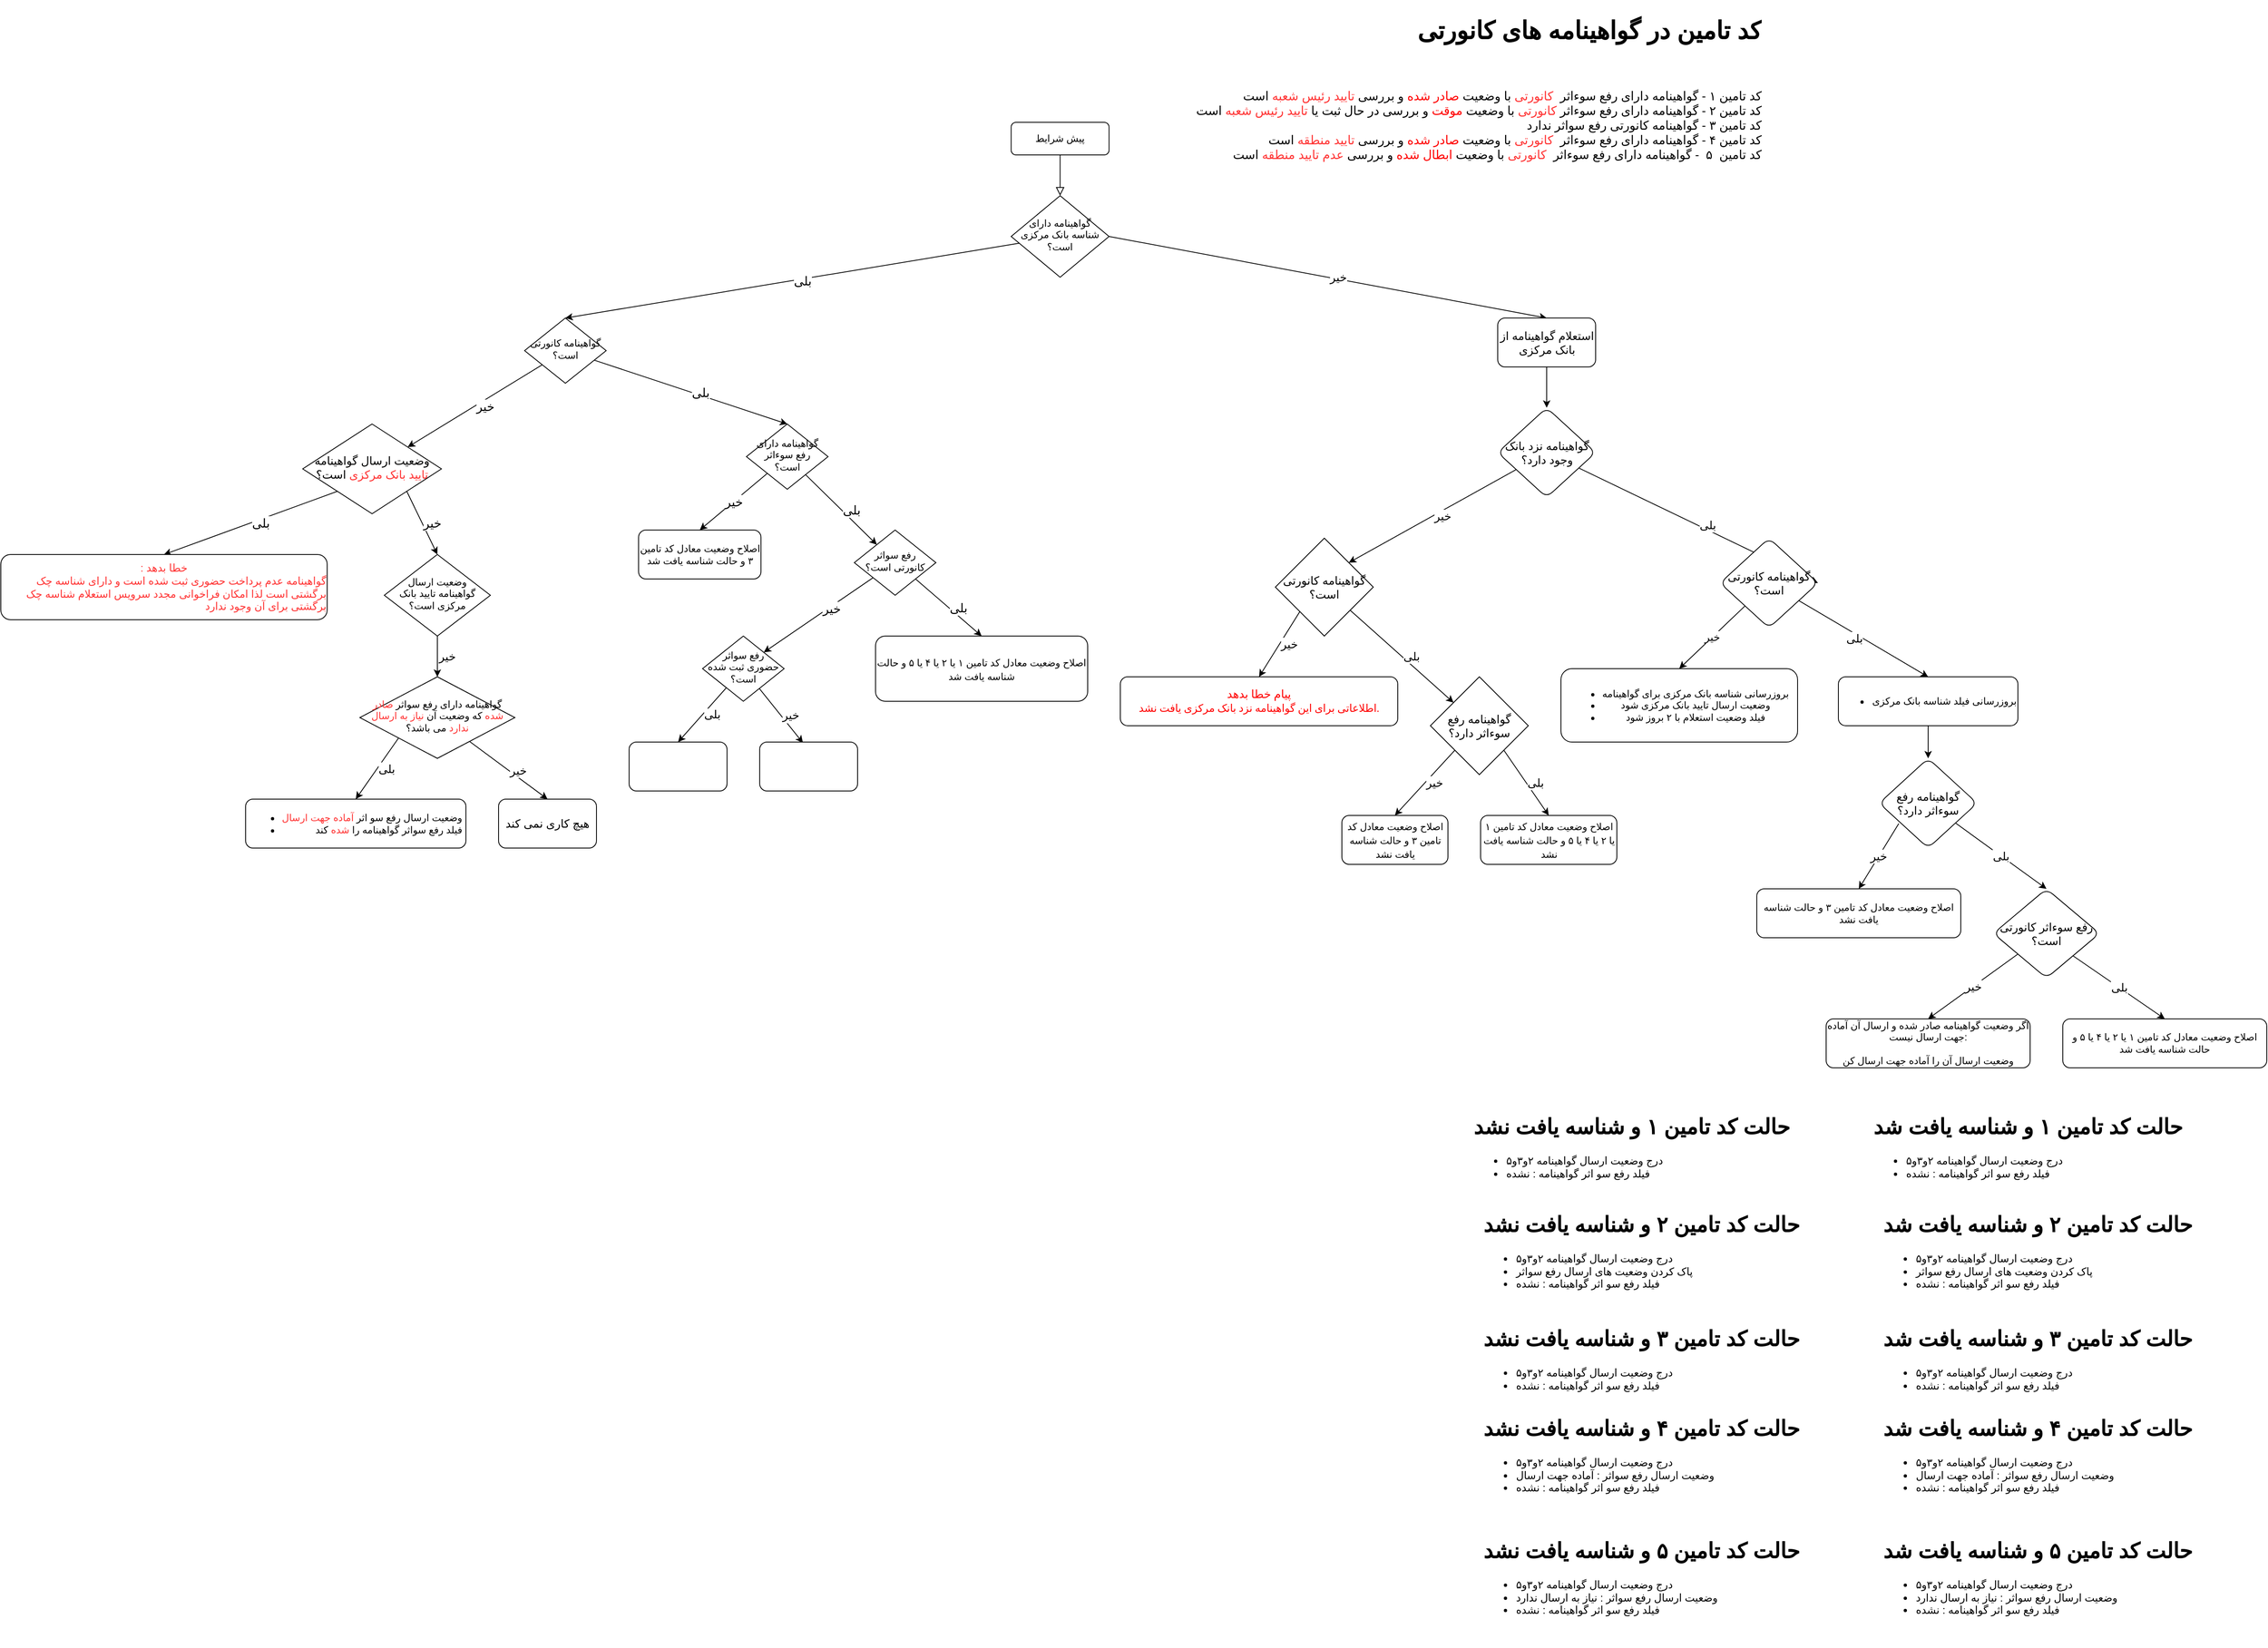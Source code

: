 <mxfile version="14.5.3" type="github">
  <diagram id="C5RBs43oDa-KdzZeNtuy" name="Page-1">
    <mxGraphModel dx="1873" dy="1763" grid="1" gridSize="10" guides="1" tooltips="1" connect="1" arrows="1" fold="1" page="1" pageScale="1" pageWidth="827" pageHeight="1169" math="0" shadow="0">
      <root>
        <mxCell id="WIyWlLk6GJQsqaUBKTNV-0" />
        <mxCell id="WIyWlLk6GJQsqaUBKTNV-1" parent="WIyWlLk6GJQsqaUBKTNV-0" />
        <mxCell id="8_k_hxX0hsHRm7YYxcYZ-0" value="" style="rounded=0;html=1;jettySize=auto;orthogonalLoop=1;fontSize=11;endArrow=block;endFill=0;endSize=8;strokeWidth=1;shadow=0;labelBackgroundColor=none;edgeStyle=orthogonalEdgeStyle;noEdgeStyle=1;orthogonal=1;" parent="WIyWlLk6GJQsqaUBKTNV-1" source="8_k_hxX0hsHRm7YYxcYZ-1" target="8_k_hxX0hsHRm7YYxcYZ-4" edge="1">
          <mxGeometry relative="1" as="geometry" />
        </mxCell>
        <mxCell id="8_k_hxX0hsHRm7YYxcYZ-1" value="پیش شرایط" style="rounded=1;whiteSpace=wrap;html=1;fontSize=12;glass=0;strokeWidth=1;shadow=0;" parent="WIyWlLk6GJQsqaUBKTNV-1" vertex="1">
          <mxGeometry x="918.2" y="49.998" width="120" height="40" as="geometry" />
        </mxCell>
        <mxCell id="8_k_hxX0hsHRm7YYxcYZ-2" value="بلی" style="edgeStyle=orthogonalEdgeStyle;rounded=0;sketch=0;orthogonalLoop=1;jettySize=auto;html=1;entryX=0.5;entryY=0;entryDx=0;entryDy=0;shadow=0;fontSize=15;align=left;noEdgeStyle=1;orthogonal=1;" parent="WIyWlLk6GJQsqaUBKTNV-1" source="8_k_hxX0hsHRm7YYxcYZ-4" target="8_k_hxX0hsHRm7YYxcYZ-7" edge="1">
          <mxGeometry relative="1" as="geometry" />
        </mxCell>
        <mxCell id="8_k_hxX0hsHRm7YYxcYZ-3" value="خیر" style="edgeStyle=orthogonalEdgeStyle;rounded=0;sketch=0;orthogonalLoop=1;jettySize=auto;html=1;entryX=0.5;entryY=0;entryDx=0;entryDy=0;shadow=0;fontSize=14;align=left;noEdgeStyle=1;orthogonal=1;exitX=1;exitY=0.5;exitDx=0;exitDy=0;" parent="WIyWlLk6GJQsqaUBKTNV-1" source="8_k_hxX0hsHRm7YYxcYZ-4" target="8_k_hxX0hsHRm7YYxcYZ-30" edge="1">
          <mxGeometry relative="1" as="geometry" />
        </mxCell>
        <mxCell id="8_k_hxX0hsHRm7YYxcYZ-4" value="گواهینامه دارای شناسه بانک مرکزی است؟" style="rhombus;whiteSpace=wrap;html=1;shadow=0;fontFamily=Helvetica;fontSize=12;align=center;strokeWidth=1;spacing=6;spacingTop=-4;" parent="WIyWlLk6GJQsqaUBKTNV-1" vertex="1">
          <mxGeometry x="918.2" y="139.998" width="120" height="100" as="geometry" />
        </mxCell>
        <mxCell id="8_k_hxX0hsHRm7YYxcYZ-5" value="خیر" style="edgeStyle=orthogonalEdgeStyle;rounded=0;sketch=0;orthogonalLoop=1;jettySize=auto;html=1;shadow=0;fontSize=15;align=left;noEdgeStyle=1;orthogonal=1;" parent="WIyWlLk6GJQsqaUBKTNV-1" source="8_k_hxX0hsHRm7YYxcYZ-7" target="8_k_hxX0hsHRm7YYxcYZ-14" edge="1">
          <mxGeometry relative="1" as="geometry" />
        </mxCell>
        <mxCell id="8_k_hxX0hsHRm7YYxcYZ-6" value="بلی" style="edgeStyle=orthogonalEdgeStyle;rounded=0;sketch=0;orthogonalLoop=1;jettySize=auto;html=1;entryX=0.5;entryY=0;entryDx=0;entryDy=0;shadow=0;fontSize=15;align=left;noEdgeStyle=1;orthogonal=1;" parent="WIyWlLk6GJQsqaUBKTNV-1" source="8_k_hxX0hsHRm7YYxcYZ-7" target="8_k_hxX0hsHRm7YYxcYZ-10" edge="1">
          <mxGeometry relative="1" as="geometry" />
        </mxCell>
        <mxCell id="8_k_hxX0hsHRm7YYxcYZ-7" value="گواهینامه کانورتی است؟" style="rhombus;whiteSpace=wrap;html=1;shadow=0;fontFamily=Helvetica;fontSize=12;align=center;strokeWidth=1;spacing=6;spacingTop=-4;" parent="WIyWlLk6GJQsqaUBKTNV-1" vertex="1">
          <mxGeometry x="321.9" y="289.998" width="100" height="80" as="geometry" />
        </mxCell>
        <mxCell id="8_k_hxX0hsHRm7YYxcYZ-8" value="خیر" style="edgeStyle=orthogonalEdgeStyle;rounded=0;sketch=0;orthogonalLoop=1;jettySize=auto;html=1;shadow=0;fontSize=15;align=center;entryX=0.5;entryY=0;entryDx=0;entryDy=0;noEdgeStyle=1;orthogonal=1;" parent="WIyWlLk6GJQsqaUBKTNV-1" source="8_k_hxX0hsHRm7YYxcYZ-10" target="8_k_hxX0hsHRm7YYxcYZ-11" edge="1">
          <mxGeometry relative="1" as="geometry">
            <mxPoint x="90" y="-251.78" as="targetPoint" />
          </mxGeometry>
        </mxCell>
        <mxCell id="8_k_hxX0hsHRm7YYxcYZ-9" value="بلی" style="edgeStyle=orthogonalEdgeStyle;rounded=0;sketch=0;orthogonalLoop=1;jettySize=auto;html=1;shadow=0;fontSize=15;align=left;noEdgeStyle=1;orthogonal=1;" parent="WIyWlLk6GJQsqaUBKTNV-1" source="8_k_hxX0hsHRm7YYxcYZ-10" target="8_k_hxX0hsHRm7YYxcYZ-18" edge="1">
          <mxGeometry relative="1" as="geometry" />
        </mxCell>
        <mxCell id="8_k_hxX0hsHRm7YYxcYZ-10" value="گواهینامه دارای رفع سوءاثر است؟" style="rhombus;whiteSpace=wrap;html=1;shadow=0;fontFamily=Helvetica;fontSize=12;align=center;strokeWidth=1;spacing=6;spacingTop=-4;" parent="WIyWlLk6GJQsqaUBKTNV-1" vertex="1">
          <mxGeometry x="593.8" y="419.998" width="100" height="80" as="geometry" />
        </mxCell>
        <mxCell id="8_k_hxX0hsHRm7YYxcYZ-11" value="اصلاح وضعیت معادل کد تامین ۳ و حالت شناسه یافت شد" style="rounded=1;whiteSpace=wrap;html=1;fontSize=12;glass=0;strokeWidth=1;shadow=0;" parent="WIyWlLk6GJQsqaUBKTNV-1" vertex="1">
          <mxGeometry x="461.6" y="549.998" width="150" height="60" as="geometry" />
        </mxCell>
        <mxCell id="8_k_hxX0hsHRm7YYxcYZ-12" value="بلی" style="edgeStyle=orthogonalEdgeStyle;rounded=0;sketch=0;orthogonalLoop=1;jettySize=auto;html=1;entryX=0.5;entryY=0;entryDx=0;entryDy=0;shadow=0;fontSize=15;align=left;noEdgeStyle=1;orthogonal=1;exitX=0;exitY=1;exitDx=0;exitDy=0;" parent="WIyWlLk6GJQsqaUBKTNV-1" source="8_k_hxX0hsHRm7YYxcYZ-14" target="8_k_hxX0hsHRm7YYxcYZ-21" edge="1">
          <mxGeometry relative="1" as="geometry" />
        </mxCell>
        <mxCell id="8_k_hxX0hsHRm7YYxcYZ-13" value="خیر" style="edgeStyle=orthogonalEdgeStyle;rounded=0;sketch=0;orthogonalLoop=1;jettySize=auto;html=1;shadow=0;fontSize=15;align=left;noEdgeStyle=1;orthogonal=1;exitX=1;exitY=1;exitDx=0;exitDy=0;entryX=0.5;entryY=0;entryDx=0;entryDy=0;" parent="WIyWlLk6GJQsqaUBKTNV-1" source="8_k_hxX0hsHRm7YYxcYZ-14" target="8_k_hxX0hsHRm7YYxcYZ-23" edge="1">
          <mxGeometry relative="1" as="geometry" />
        </mxCell>
        <mxCell id="8_k_hxX0hsHRm7YYxcYZ-14" value="وضعیت ارسال گواهینامه &lt;font color=&quot;#ff3333&quot; style=&quot;font-size: 14px;&quot;&gt;تایید بانک مرکزی&lt;/font&gt; است؟" style="rhombus;whiteSpace=wrap;html=1;shadow=0;fontFamily=Helvetica;fontSize=14;align=center;strokeWidth=1;spacing=6;spacingTop=-4;" parent="WIyWlLk6GJQsqaUBKTNV-1" vertex="1">
          <mxGeometry x="50" y="419.998" width="170" height="110" as="geometry" />
        </mxCell>
        <mxCell id="8_k_hxX0hsHRm7YYxcYZ-15" style="edgeStyle=orthogonalEdgeStyle;rounded=0;sketch=0;orthogonalLoop=1;jettySize=auto;html=1;entryX=1;entryY=0;entryDx=0;entryDy=0;shadow=0;fontSize=15;align=left;noEdgeStyle=1;orthogonal=1;" parent="WIyWlLk6GJQsqaUBKTNV-1" source="8_k_hxX0hsHRm7YYxcYZ-18" target="8_k_hxX0hsHRm7YYxcYZ-44" edge="1">
          <mxGeometry relative="1" as="geometry">
            <mxPoint x="50" y="-91.78" as="targetPoint" />
          </mxGeometry>
        </mxCell>
        <mxCell id="8_k_hxX0hsHRm7YYxcYZ-16" value="خیر" style="edgeLabel;html=1;align=center;verticalAlign=middle;resizable=0;points=[];fontSize=15;" parent="8_k_hxX0hsHRm7YYxcYZ-15" vertex="1" connectable="0">
          <mxGeometry x="-0.217" y="2" relative="1" as="geometry">
            <mxPoint as="offset" />
          </mxGeometry>
        </mxCell>
        <mxCell id="8_k_hxX0hsHRm7YYxcYZ-17" value="بلی" style="edgeStyle=orthogonalEdgeStyle;rounded=0;sketch=0;orthogonalLoop=1;jettySize=auto;html=1;shadow=0;fontSize=15;align=left;noEdgeStyle=1;orthogonal=1;exitX=1;exitY=1;exitDx=0;exitDy=0;entryX=0.5;entryY=0;entryDx=0;entryDy=0;" parent="WIyWlLk6GJQsqaUBKTNV-1" source="8_k_hxX0hsHRm7YYxcYZ-18" target="8_k_hxX0hsHRm7YYxcYZ-20" edge="1">
          <mxGeometry relative="1" as="geometry" />
        </mxCell>
        <mxCell id="8_k_hxX0hsHRm7YYxcYZ-18" value="رفع سواثر کانورتی است؟" style="rhombus;whiteSpace=wrap;html=1;shadow=0;fontFamily=Helvetica;fontSize=12;align=center;strokeWidth=1;spacing=6;spacingTop=-4;" parent="WIyWlLk6GJQsqaUBKTNV-1" vertex="1">
          <mxGeometry x="726" y="549.998" width="100" height="80" as="geometry" />
        </mxCell>
        <mxCell id="8_k_hxX0hsHRm7YYxcYZ-19" value="&lt;h1 style=&quot;text-align: right&quot;&gt;کد تامین در گواهینامه های کانورتی&lt;/h1&gt;&lt;div style=&quot;text-align: right&quot;&gt;&lt;br&gt;&lt;/div&gt;&lt;p&gt;&lt;/p&gt;&lt;div style=&quot;text-align: right&quot;&gt;کد تامین ۱ - گواهینامه دارای رفع سوءاثر&amp;nbsp; &lt;font color=&quot;#ff3333&quot;&gt;کانورتی&lt;/font&gt; با وضعیت &lt;font color=&quot;#ff0000&quot;&gt;صادر شده&lt;/font&gt; و بررسی &lt;font color=&quot;#ff3333&quot;&gt;تایید رئیس شعبه&lt;/font&gt; است&lt;br&gt;کد تامین ۲ - گواهینامه دارای رفع سوءاثر&amp;nbsp;&lt;font color=&quot;#ff3333&quot;&gt;کانورتی&lt;/font&gt;&amp;nbsp;با وضعیت&amp;nbsp;&lt;font color=&quot;#ff0000&quot;&gt;موقت&lt;/font&gt;&amp;nbsp;و بررسی در حال ثبت یا&amp;nbsp;&lt;font color=&quot;#ff3333&quot;&gt;تایید رئیس شعبه&lt;/font&gt;&amp;nbsp;است&lt;br&gt;کد تامین ۳ - گواهینامه کانورتی رفع سواثر ندارد&lt;br&gt;کد تامین ۴ - گواهینامه دارای رفع سوءاثر&amp;nbsp;&amp;nbsp;&lt;font color=&quot;#ff3333&quot;&gt;کانورتی&lt;/font&gt;&amp;nbsp;با وضعیت&amp;nbsp;&lt;font color=&quot;#ff0000&quot;&gt;صادر شده&lt;/font&gt;&amp;nbsp;و بررسی&amp;nbsp;&lt;font color=&quot;#ff3333&quot;&gt;تایید منطقه&lt;/font&gt;&amp;nbsp;است&lt;br&gt;کد تامین&amp;nbsp; ۵&amp;nbsp; -&amp;nbsp;گواهینامه دارای رفع سوءاثر&amp;nbsp;&amp;nbsp;&lt;font color=&quot;#ff3333&quot;&gt;کانورتی&lt;/font&gt;&amp;nbsp;با وضعیت&amp;nbsp;&lt;font color=&quot;#ff0000&quot;&gt;ابطال شده&lt;/font&gt;&amp;nbsp;و بررسی &lt;font color=&quot;#ff3333&quot;&gt;عدم&amp;nbsp;&lt;/font&gt;&lt;font color=&quot;#ff3333&quot;&gt;تایید منطقه&lt;/font&gt;&amp;nbsp;است&lt;/div&gt;&lt;p&gt;&lt;/p&gt;" style="text;html=1;strokeColor=none;fillColor=none;spacing=5;spacingTop=-20;whiteSpace=wrap;overflow=hidden;rounded=0;fontSize=15;" parent="WIyWlLk6GJQsqaUBKTNV-1" vertex="1">
          <mxGeometry x="1140" y="-90" width="720" height="230" as="geometry" />
        </mxCell>
        <mxCell id="8_k_hxX0hsHRm7YYxcYZ-20" value="&lt;span style=&quot;font-size: 12px&quot;&gt;اصلاح وضعیت معادل کد تامین ۱ یا ۲ یا ۴ یا ۵ و حالت شناسه یافت شد&lt;/span&gt;" style="rounded=1;whiteSpace=wrap;html=1;fontSize=14;glass=0;strokeWidth=1;shadow=0;" parent="WIyWlLk6GJQsqaUBKTNV-1" vertex="1">
          <mxGeometry x="752" y="679.998" width="260" height="80" as="geometry" />
        </mxCell>
        <mxCell id="8_k_hxX0hsHRm7YYxcYZ-21" value=":&amp;nbsp;خطا بدهد&lt;br style=&quot;font-size: 13px;&quot;&gt;&lt;div style=&quot;text-align: right; font-size: 13px;&quot;&gt;&lt;span style=&quot;font-size: 13px;&quot;&gt;گواهینامه عدم پرداخت حضوری ثبت شده است و دارای شناسه چک برگشتی است لذا امکان فراخوانی مجدد سرویس استعلام شناسه چک برگشتی برای آن وجود ندارد&lt;/span&gt;&lt;/div&gt;" style="rounded=1;whiteSpace=wrap;html=1;fontSize=13;align=center;fontColor=#FF3333;" parent="WIyWlLk6GJQsqaUBKTNV-1" vertex="1">
          <mxGeometry x="-320" y="580" width="400" height="80" as="geometry" />
        </mxCell>
        <mxCell id="8_k_hxX0hsHRm7YYxcYZ-22" value="خیر" style="edgeStyle=orthogonalEdgeStyle;rounded=0;sketch=0;orthogonalLoop=1;jettySize=auto;html=1;shadow=0;fontSize=14;align=left;noEdgeStyle=1;orthogonal=1;" parent="WIyWlLk6GJQsqaUBKTNV-1" source="8_k_hxX0hsHRm7YYxcYZ-23" target="8_k_hxX0hsHRm7YYxcYZ-26" edge="1">
          <mxGeometry relative="1" as="geometry" />
        </mxCell>
        <mxCell id="8_k_hxX0hsHRm7YYxcYZ-23" value="وضعیت ارسال گواهینامه تایید بانک مرکزی است؟" style="rhombus;whiteSpace=wrap;html=1;shadow=0;fontFamily=Helvetica;fontSize=12;align=center;strokeWidth=1;spacing=6;spacingTop=-4;" parent="WIyWlLk6GJQsqaUBKTNV-1" vertex="1">
          <mxGeometry x="150" y="579.998" width="130" height="100" as="geometry" />
        </mxCell>
        <mxCell id="8_k_hxX0hsHRm7YYxcYZ-24" value="بلی" style="edgeStyle=orthogonalEdgeStyle;rounded=0;sketch=0;orthogonalLoop=1;jettySize=auto;html=1;shadow=0;fontSize=14;align=left;noEdgeStyle=1;orthogonal=1;entryX=0.5;entryY=0;entryDx=0;entryDy=0;exitX=0;exitY=1;exitDx=0;exitDy=0;" parent="WIyWlLk6GJQsqaUBKTNV-1" source="8_k_hxX0hsHRm7YYxcYZ-26" target="8_k_hxX0hsHRm7YYxcYZ-27" edge="1">
          <mxGeometry relative="1" as="geometry" />
        </mxCell>
        <mxCell id="8_k_hxX0hsHRm7YYxcYZ-25" value="خیر" style="edgeStyle=orthogonalEdgeStyle;rounded=0;sketch=0;orthogonalLoop=1;jettySize=auto;html=1;shadow=0;fontSize=14;align=left;entryX=0.5;entryY=0;entryDx=0;entryDy=0;noEdgeStyle=1;orthogonal=1;" parent="WIyWlLk6GJQsqaUBKTNV-1" source="8_k_hxX0hsHRm7YYxcYZ-26" target="8_k_hxX0hsHRm7YYxcYZ-28" edge="1">
          <mxGeometry relative="1" as="geometry">
            <mxPoint x="-405" y="-281.78" as="targetPoint" />
          </mxGeometry>
        </mxCell>
        <mxCell id="8_k_hxX0hsHRm7YYxcYZ-26" value="گواهینامه دارای رفع سواثر &lt;font color=&quot;#ff3333&quot;&gt;صادر شده&lt;/font&gt; که وضعیت آن &lt;font color=&quot;#ff3333&quot;&gt;نیاز به ارسال ندارد&lt;/font&gt; می باشد؟" style="rhombus;whiteSpace=wrap;html=1;shadow=0;fontFamily=Helvetica;fontSize=12;align=center;strokeWidth=1;spacing=6;spacingTop=-4;" parent="WIyWlLk6GJQsqaUBKTNV-1" vertex="1">
          <mxGeometry x="120" y="729.998" width="190" height="100" as="geometry" />
        </mxCell>
        <mxCell id="8_k_hxX0hsHRm7YYxcYZ-27" value="&lt;ul&gt;&lt;li style=&quot;text-align: right ; font-size: 12px&quot;&gt;وضعیت ارسال رفع سو اثر &lt;font color=&quot;#ff3333&quot;&gt;آماده جهت ارسال&lt;/font&gt;&lt;/li&gt;&lt;li style=&quot;text-align: right ; font-size: 12px&quot;&gt;فیلد رفع سواثر گواهینامه را &lt;font color=&quot;#ff3333&quot;&gt;شده&lt;/font&gt; کند&lt;/li&gt;&lt;/ul&gt;" style="rounded=1;whiteSpace=wrap;html=1;fontSize=14;" parent="WIyWlLk6GJQsqaUBKTNV-1" vertex="1">
          <mxGeometry x="-20" y="880" width="270" height="60" as="geometry" />
        </mxCell>
        <mxCell id="8_k_hxX0hsHRm7YYxcYZ-28" value="هیچ کاری نمی کند" style="rounded=1;whiteSpace=wrap;html=1;fontSize=14;" parent="WIyWlLk6GJQsqaUBKTNV-1" vertex="1">
          <mxGeometry x="290" y="879.998" width="120" height="60" as="geometry" />
        </mxCell>
        <mxCell id="8_k_hxX0hsHRm7YYxcYZ-29" value="" style="edgeStyle=orthogonalEdgeStyle;rounded=0;sketch=0;orthogonalLoop=1;jettySize=auto;html=1;shadow=0;fontSize=14;align=left;entryX=0.5;entryY=0;entryDx=0;entryDy=0;noEdgeStyle=1;orthogonal=1;" parent="WIyWlLk6GJQsqaUBKTNV-1" source="8_k_hxX0hsHRm7YYxcYZ-30" target="8_k_hxX0hsHRm7YYxcYZ-32" edge="1">
          <mxGeometry relative="1" as="geometry" />
        </mxCell>
        <mxCell id="8_k_hxX0hsHRm7YYxcYZ-30" value="استعلام گواهینامه از بانک مرکزی" style="rounded=1;whiteSpace=wrap;html=1;fontSize=14;" parent="WIyWlLk6GJQsqaUBKTNV-1" vertex="1">
          <mxGeometry x="1514.5" y="289.998" width="120" height="60" as="geometry" />
        </mxCell>
        <mxCell id="8_k_hxX0hsHRm7YYxcYZ-31" value="خیر" style="edgeStyle=orthogonalEdgeStyle;rounded=0;sketch=0;orthogonalLoop=1;jettySize=auto;html=1;shadow=0;fontSize=14;align=left;entryX=1;entryY=0;entryDx=0;entryDy=0;noEdgeStyle=1;orthogonal=1;" parent="WIyWlLk6GJQsqaUBKTNV-1" source="8_k_hxX0hsHRm7YYxcYZ-32" target="8_k_hxX0hsHRm7YYxcYZ-35" edge="1">
          <mxGeometry relative="1" as="geometry">
            <mxPoint x="-230" y="-811.78" as="targetPoint" />
          </mxGeometry>
        </mxCell>
        <mxCell id="8_k_hxX0hsHRm7YYxcYZ-48" value="بلی" style="edgeStyle=orthogonalEdgeStyle;rounded=0;orthogonalLoop=1;jettySize=auto;html=1;entryX=1;entryY=0.5;entryDx=0;entryDy=0;fontSize=14;align=left;noEdgeStyle=1;orthogonal=1;" parent="WIyWlLk6GJQsqaUBKTNV-1" source="8_k_hxX0hsHRm7YYxcYZ-32" target="8_k_hxX0hsHRm7YYxcYZ-47" edge="1">
          <mxGeometry relative="1" as="geometry" />
        </mxCell>
        <mxCell id="8_k_hxX0hsHRm7YYxcYZ-32" value="گواهینامه نزد بانک وجود دارد؟" style="rhombus;whiteSpace=wrap;html=1;rounded=1;fontSize=14;" parent="WIyWlLk6GJQsqaUBKTNV-1" vertex="1">
          <mxGeometry x="1514.5" y="399.998" width="120" height="110" as="geometry" />
        </mxCell>
        <mxCell id="8_k_hxX0hsHRm7YYxcYZ-33" value="خیر" style="edgeStyle=orthogonalEdgeStyle;rounded=0;sketch=0;orthogonalLoop=1;jettySize=auto;html=1;shadow=0;fontSize=14;align=left;noEdgeStyle=1;orthogonal=1;exitX=0;exitY=1;exitDx=0;exitDy=0;entryX=0.5;entryY=0;entryDx=0;entryDy=0;" parent="WIyWlLk6GJQsqaUBKTNV-1" source="8_k_hxX0hsHRm7YYxcYZ-35" target="8_k_hxX0hsHRm7YYxcYZ-36" edge="1">
          <mxGeometry relative="1" as="geometry" />
        </mxCell>
        <mxCell id="8_k_hxX0hsHRm7YYxcYZ-34" value="بلی" style="edgeStyle=orthogonalEdgeStyle;rounded=0;sketch=0;orthogonalLoop=1;jettySize=auto;html=1;shadow=0;fontSize=14;align=left;noEdgeStyle=1;orthogonal=1;" parent="WIyWlLk6GJQsqaUBKTNV-1" source="8_k_hxX0hsHRm7YYxcYZ-35" target="8_k_hxX0hsHRm7YYxcYZ-39" edge="1">
          <mxGeometry relative="1" as="geometry" />
        </mxCell>
        <mxCell id="8_k_hxX0hsHRm7YYxcYZ-35" value="گواهینامه کانورتی است؟" style="rhombus;whiteSpace=wrap;html=1;fontSize=14;" parent="WIyWlLk6GJQsqaUBKTNV-1" vertex="1">
          <mxGeometry x="1242" y="559.998" width="120" height="120" as="geometry" />
        </mxCell>
        <mxCell id="8_k_hxX0hsHRm7YYxcYZ-36" value="پیام خطا بدهد&lt;br&gt;&lt;div style=&quot;font-size: 9.8pt;&quot;&gt;&lt;span style=&quot;background-color: rgb(255 , 255 , 255)&quot;&gt;اطلاعاتی برای این گواهینامه نزد بانک مرکزی یافت نشد&lt;span style=&quot;&quot;&gt;.&lt;/span&gt;&lt;/span&gt;&lt;/div&gt;" style="rounded=1;whiteSpace=wrap;html=1;fontSize=14;fontColor=#FF0000;fontFamily=Tahoma;" parent="WIyWlLk6GJQsqaUBKTNV-1" vertex="1">
          <mxGeometry x="1052" y="729.998" width="340" height="60" as="geometry" />
        </mxCell>
        <mxCell id="8_k_hxX0hsHRm7YYxcYZ-37" value="خیر" style="edgeStyle=orthogonalEdgeStyle;rounded=0;sketch=0;orthogonalLoop=1;jettySize=auto;html=1;entryX=0.5;entryY=0;entryDx=0;entryDy=0;shadow=0;fontSize=14;align=left;noEdgeStyle=1;orthogonal=1;exitX=0;exitY=1;exitDx=0;exitDy=0;" parent="WIyWlLk6GJQsqaUBKTNV-1" source="8_k_hxX0hsHRm7YYxcYZ-39" target="8_k_hxX0hsHRm7YYxcYZ-40" edge="1">
          <mxGeometry relative="1" as="geometry" />
        </mxCell>
        <mxCell id="8_k_hxX0hsHRm7YYxcYZ-38" value="بلی" style="edgeStyle=orthogonalEdgeStyle;rounded=0;sketch=0;orthogonalLoop=1;jettySize=auto;html=1;shadow=0;fontSize=14;fontColor=#000000;align=left;noEdgeStyle=1;orthogonal=1;exitX=1;exitY=1;exitDx=0;exitDy=0;entryX=0.5;entryY=0;entryDx=0;entryDy=0;" parent="WIyWlLk6GJQsqaUBKTNV-1" source="8_k_hxX0hsHRm7YYxcYZ-39" target="8_k_hxX0hsHRm7YYxcYZ-41" edge="1">
          <mxGeometry relative="1" as="geometry" />
        </mxCell>
        <mxCell id="8_k_hxX0hsHRm7YYxcYZ-39" value="گواهینامه رفع سوءاثر دارد؟" style="rhombus;whiteSpace=wrap;html=1;fontSize=14;" parent="WIyWlLk6GJQsqaUBKTNV-1" vertex="1">
          <mxGeometry x="1432" y="729.998" width="120" height="120" as="geometry" />
        </mxCell>
        <mxCell id="8_k_hxX0hsHRm7YYxcYZ-40" value="&lt;span style=&quot;color: rgb(0 , 0 , 0) ; font-size: 12px&quot;&gt;اصلاح وضعیت معادل کد تامین ۳ و حالت شناسه یافت نشد&lt;/span&gt;" style="rounded=1;whiteSpace=wrap;html=1;fontSize=14;fontColor=#FF0000;" parent="WIyWlLk6GJQsqaUBKTNV-1" vertex="1">
          <mxGeometry x="1323.5" y="899.998" width="130" height="60" as="geometry" />
        </mxCell>
        <mxCell id="8_k_hxX0hsHRm7YYxcYZ-41" value="&lt;span style=&quot;font-size: 12px&quot;&gt;اصلاح وضعیت معادل کد تامین ۱ یا ۲ یا ۴ یا ۵ و حالت شناسه یافت نشد&lt;/span&gt;" style="rounded=1;whiteSpace=wrap;html=1;fontSize=14;fontColor=#000000;" parent="WIyWlLk6GJQsqaUBKTNV-1" vertex="1">
          <mxGeometry x="1493.5" y="899.998" width="167" height="60" as="geometry" />
        </mxCell>
        <mxCell id="8_k_hxX0hsHRm7YYxcYZ-42" value="بلی" style="edgeStyle=orthogonalEdgeStyle;rounded=0;sketch=0;orthogonalLoop=1;jettySize=auto;html=1;entryX=0.5;entryY=0;entryDx=0;entryDy=0;shadow=0;fontFamily=Tahoma;fontSize=14;fontColor=#000000;align=left;noEdgeStyle=1;orthogonal=1;" parent="WIyWlLk6GJQsqaUBKTNV-1" source="8_k_hxX0hsHRm7YYxcYZ-44" target="8_k_hxX0hsHRm7YYxcYZ-46" edge="1">
          <mxGeometry relative="1" as="geometry" />
        </mxCell>
        <mxCell id="8_k_hxX0hsHRm7YYxcYZ-43" value="خیر" style="edgeStyle=orthogonalEdgeStyle;rounded=0;sketch=0;orthogonalLoop=1;jettySize=auto;html=1;shadow=0;fontFamily=Tahoma;fontSize=14;fontColor=#000000;align=left;noEdgeStyle=1;orthogonal=1;entryX=0.442;entryY=0.017;entryDx=0;entryDy=0;entryPerimeter=0;" parent="WIyWlLk6GJQsqaUBKTNV-1" source="8_k_hxX0hsHRm7YYxcYZ-44" target="8_k_hxX0hsHRm7YYxcYZ-45" edge="1">
          <mxGeometry relative="1" as="geometry" />
        </mxCell>
        <mxCell id="8_k_hxX0hsHRm7YYxcYZ-44" value="رفع سواثر حضوری ثبت شده است؟" style="rhombus;whiteSpace=wrap;html=1;shadow=0;fontFamily=Helvetica;fontSize=12;align=center;strokeWidth=1;spacing=6;spacingTop=-4;" parent="WIyWlLk6GJQsqaUBKTNV-1" vertex="1">
          <mxGeometry x="540" y="679.998" width="100" height="80" as="geometry" />
        </mxCell>
        <mxCell id="8_k_hxX0hsHRm7YYxcYZ-45" value="" style="rounded=1;whiteSpace=wrap;html=1;fontFamily=Tahoma;fontSize=14;fontColor=#000000;" parent="WIyWlLk6GJQsqaUBKTNV-1" vertex="1">
          <mxGeometry x="610" y="809.998" width="120" height="60" as="geometry" />
        </mxCell>
        <mxCell id="8_k_hxX0hsHRm7YYxcYZ-46" value="" style="rounded=1;whiteSpace=wrap;html=1;fontFamily=Tahoma;fontSize=14;fontColor=#000000;" parent="WIyWlLk6GJQsqaUBKTNV-1" vertex="1">
          <mxGeometry x="450.0" y="809.998" width="120" height="60" as="geometry" />
        </mxCell>
        <mxCell id="8_k_hxX0hsHRm7YYxcYZ-50" value="خیر" style="edgeStyle=orthogonalEdgeStyle;rounded=0;orthogonalLoop=1;jettySize=auto;html=1;fontSize=13;noEdgeStyle=1;orthogonal=1;entryX=0.5;entryY=0;entryDx=0;entryDy=0;" parent="WIyWlLk6GJQsqaUBKTNV-1" source="8_k_hxX0hsHRm7YYxcYZ-47" target="8_k_hxX0hsHRm7YYxcYZ-49" edge="1">
          <mxGeometry relative="1" as="geometry" />
        </mxCell>
        <mxCell id="8_k_hxX0hsHRm7YYxcYZ-52" value="بلی" style="edgeStyle=orthogonalEdgeStyle;rounded=0;orthogonalLoop=1;jettySize=auto;html=1;align=right;fontSize=14;noEdgeStyle=1;orthogonal=1;entryX=0.5;entryY=0;entryDx=0;entryDy=0;" parent="WIyWlLk6GJQsqaUBKTNV-1" source="8_k_hxX0hsHRm7YYxcYZ-47" target="AXukRkckfFt8inNndeIy-1" edge="1">
          <mxGeometry relative="1" as="geometry">
            <mxPoint x="1970" y="710" as="targetPoint" />
          </mxGeometry>
        </mxCell>
        <mxCell id="8_k_hxX0hsHRm7YYxcYZ-47" value="گواهینامه کانورتی است؟" style="rhombus;whiteSpace=wrap;html=1;rounded=1;fontSize=14;" parent="WIyWlLk6GJQsqaUBKTNV-1" vertex="1">
          <mxGeometry x="1787" y="559.998" width="120" height="110" as="geometry" />
        </mxCell>
        <mxCell id="8_k_hxX0hsHRm7YYxcYZ-49" value="&lt;ul&gt;&lt;li&gt;بروزرسانی شناسه بانک مرکزی برای گواهینامه&lt;/li&gt;&lt;li&gt;وضعیت ارسال تایید بانک مرکزی شود&lt;/li&gt;&lt;li&gt;فیلد وضعیت استعلام با ۲ بروز شود&lt;/li&gt;&lt;/ul&gt;" style="rounded=1;whiteSpace=wrap;html=1;" parent="WIyWlLk6GJQsqaUBKTNV-1" vertex="1">
          <mxGeometry x="1592" y="719.998" width="290" height="90" as="geometry" />
        </mxCell>
        <mxCell id="8_k_hxX0hsHRm7YYxcYZ-54" value="خیر" style="edgeStyle=orthogonalEdgeStyle;rounded=0;orthogonalLoop=1;jettySize=auto;html=1;entryX=0.5;entryY=0;entryDx=0;entryDy=0;fontSize=14;noEdgeStyle=1;orthogonal=1;exitX=0.2;exitY=0.727;exitDx=0;exitDy=0;exitPerimeter=0;" parent="WIyWlLk6GJQsqaUBKTNV-1" source="8_k_hxX0hsHRm7YYxcYZ-51" target="8_k_hxX0hsHRm7YYxcYZ-53" edge="1">
          <mxGeometry relative="1" as="geometry" />
        </mxCell>
        <mxCell id="8_k_hxX0hsHRm7YYxcYZ-57" value="بلی" style="edgeStyle=orthogonalEdgeStyle;rounded=0;orthogonalLoop=1;jettySize=auto;html=1;entryX=0.5;entryY=0;entryDx=0;entryDy=0;fontSize=14;noEdgeStyle=1;orthogonal=1;" parent="WIyWlLk6GJQsqaUBKTNV-1" source="8_k_hxX0hsHRm7YYxcYZ-51" target="8_k_hxX0hsHRm7YYxcYZ-55" edge="1">
          <mxGeometry relative="1" as="geometry" />
        </mxCell>
        <mxCell id="8_k_hxX0hsHRm7YYxcYZ-51" value="گواهینامه رفع سوءاثر دارد؟" style="rhombus;whiteSpace=wrap;html=1;rounded=1;fontSize=14;" parent="WIyWlLk6GJQsqaUBKTNV-1" vertex="1">
          <mxGeometry x="1982" y="829.998" width="120" height="110" as="geometry" />
        </mxCell>
        <mxCell id="8_k_hxX0hsHRm7YYxcYZ-53" value="اصلاح وضعیت معادل کد تامین ۳ و حالت شناسه یافت نشد" style="rounded=1;whiteSpace=wrap;html=1;" parent="WIyWlLk6GJQsqaUBKTNV-1" vertex="1">
          <mxGeometry x="1832" y="989.998" width="250" height="60" as="geometry" />
        </mxCell>
        <mxCell id="8_k_hxX0hsHRm7YYxcYZ-61" value="خیر" style="edgeStyle=orthogonalEdgeStyle;rounded=0;orthogonalLoop=1;jettySize=auto;html=1;entryX=0.5;entryY=0;entryDx=0;entryDy=0;fontSize=14;noEdgeStyle=1;orthogonal=1;" parent="WIyWlLk6GJQsqaUBKTNV-1" source="8_k_hxX0hsHRm7YYxcYZ-55" target="8_k_hxX0hsHRm7YYxcYZ-58" edge="1">
          <mxGeometry relative="1" as="geometry" />
        </mxCell>
        <mxCell id="8_k_hxX0hsHRm7YYxcYZ-62" value="بلی" style="edgeStyle=orthogonalEdgeStyle;rounded=0;orthogonalLoop=1;jettySize=auto;html=1;fontSize=14;noEdgeStyle=1;orthogonal=1;exitX=1;exitY=1;exitDx=0;exitDy=0;entryX=0.5;entryY=0;entryDx=0;entryDy=0;" parent="WIyWlLk6GJQsqaUBKTNV-1" source="8_k_hxX0hsHRm7YYxcYZ-55" target="8_k_hxX0hsHRm7YYxcYZ-59" edge="1">
          <mxGeometry relative="1" as="geometry" />
        </mxCell>
        <mxCell id="8_k_hxX0hsHRm7YYxcYZ-55" value="رفع سوءاثر کانورتی است؟" style="rhombus;whiteSpace=wrap;html=1;rounded=1;fontSize=14;" parent="WIyWlLk6GJQsqaUBKTNV-1" vertex="1">
          <mxGeometry x="2122" y="989.998" width="130" height="109.5" as="geometry" />
        </mxCell>
        <mxCell id="8_k_hxX0hsHRm7YYxcYZ-58" value="اگر وضعیت گواهینامه صادر شده و ارسال آن آماده جهت ارسال نیست:&lt;br&gt;&lt;br&gt;وضعیت ارسال آن را آماده جهت ارسال کن" style="rounded=1;whiteSpace=wrap;html=1;" parent="WIyWlLk6GJQsqaUBKTNV-1" vertex="1">
          <mxGeometry x="1917" y="1149.498" width="250" height="60" as="geometry" />
        </mxCell>
        <mxCell id="8_k_hxX0hsHRm7YYxcYZ-59" value="اصلاح وضعیت معادل کد تامین ۱ یا ۲ یا ۴ یا ۵ و حالت شناسه یافت شد" style="rounded=1;whiteSpace=wrap;html=1;" parent="WIyWlLk6GJQsqaUBKTNV-1" vertex="1">
          <mxGeometry x="2207" y="1149.498" width="250" height="60" as="geometry" />
        </mxCell>
        <mxCell id="AXukRkckfFt8inNndeIy-2" style="edgeStyle=orthogonalEdgeStyle;rounded=0;orthogonalLoop=1;jettySize=auto;html=1;fontSize=12;fontColor=#000000;align=left;" edge="1" parent="WIyWlLk6GJQsqaUBKTNV-1" source="AXukRkckfFt8inNndeIy-1" target="8_k_hxX0hsHRm7YYxcYZ-51">
          <mxGeometry relative="1" as="geometry" />
        </mxCell>
        <mxCell id="AXukRkckfFt8inNndeIy-1" value="&lt;ul style=&quot;font-size: 12px&quot;&gt;&lt;li style=&quot;font-size: 12px&quot;&gt;بروزرسانی فیلد شناسه بانک مرکزی&lt;/li&gt;&lt;/ul&gt;" style="rounded=1;whiteSpace=wrap;html=1;fontSize=12;fontColor=#000000;" vertex="1" parent="WIyWlLk6GJQsqaUBKTNV-1">
          <mxGeometry x="1932" y="730" width="220" height="60" as="geometry" />
        </mxCell>
        <mxCell id="AXukRkckfFt8inNndeIy-4" value="&lt;h1&gt;حالت کد تامین ۱ و شناسه یافت شد&lt;/h1&gt;&lt;p&gt;&lt;/p&gt;&lt;ul&gt;&lt;li&gt;درج وضعیت ارسال گواهینامه ۲و۳و۵&amp;nbsp;&lt;/li&gt;&lt;li&gt;&lt;span&gt;فیلد رفع سو اثر گواهینامه : نشده&lt;/span&gt;&lt;br&gt;&lt;/li&gt;&lt;/ul&gt;&lt;p&gt;&lt;/p&gt;" style="text;html=1;strokeColor=none;fillColor=none;spacing=5;spacingTop=-20;whiteSpace=wrap;overflow=hidden;rounded=0;fontSize=13;" vertex="1" parent="WIyWlLk6GJQsqaUBKTNV-1">
          <mxGeometry x="1970" y="1260" width="460" height="100" as="geometry" />
        </mxCell>
        <mxCell id="AXukRkckfFt8inNndeIy-5" value="&lt;h1&gt;حالت کد تامین ۲ و شناسه یافت شد&lt;/h1&gt;&lt;p&gt;&lt;/p&gt;&lt;ul&gt;&lt;li&gt;درج وضعیت ارسال گواهینامه ۲و۳و۵&amp;nbsp;&lt;/li&gt;&lt;li&gt;&lt;span&gt;پاک کردن وضعیت های ارسال رفع سواثر&lt;/span&gt;&lt;br&gt;&lt;/li&gt;&lt;li&gt;فیلد رفع سو اثر گواهینامه : نشده&lt;/li&gt;&lt;/ul&gt;&lt;p&gt;&lt;/p&gt;" style="text;html=1;strokeColor=none;fillColor=none;spacing=5;spacingTop=-20;whiteSpace=wrap;overflow=hidden;rounded=0;fontSize=13;" vertex="1" parent="WIyWlLk6GJQsqaUBKTNV-1">
          <mxGeometry x="1982" y="1380" width="460" height="120" as="geometry" />
        </mxCell>
        <mxCell id="AXukRkckfFt8inNndeIy-6" value="&lt;h1&gt;حالت کد تامین ۳ و شناسه یافت شد&lt;/h1&gt;&lt;p&gt;&lt;/p&gt;&lt;ul&gt;&lt;li&gt;درج وضعیت ارسال گواهینامه ۲و۳و۵&amp;nbsp;&lt;/li&gt;&lt;li&gt;فیلد رفع سو اثر گواهینامه : نشده&lt;/li&gt;&lt;/ul&gt;&lt;p&gt;&lt;/p&gt;" style="text;html=1;strokeColor=none;fillColor=none;spacing=5;spacingTop=-20;whiteSpace=wrap;overflow=hidden;rounded=0;fontSize=13;" vertex="1" parent="WIyWlLk6GJQsqaUBKTNV-1">
          <mxGeometry x="1982" y="1520" width="460" height="110" as="geometry" />
        </mxCell>
        <mxCell id="AXukRkckfFt8inNndeIy-7" value="&lt;h1&gt;حالت کد تامین ۴ و شناسه یافت شد&lt;/h1&gt;&lt;p&gt;&lt;/p&gt;&lt;ul&gt;&lt;li&gt;درج وضعیت ارسال گواهینامه ۲و۳و۵&amp;nbsp;&lt;/li&gt;&lt;li&gt;&lt;span&gt;وضعیت ارسال رفع سواثر : آماده جهت ارسال&lt;/span&gt;&lt;br&gt;&lt;/li&gt;&lt;li&gt;فیلد رفع سو اثر گواهینامه : نشده&lt;/li&gt;&lt;/ul&gt;&lt;p&gt;&lt;/p&gt;" style="text;html=1;strokeColor=none;fillColor=none;spacing=5;spacingTop=-20;whiteSpace=wrap;overflow=hidden;rounded=0;fontSize=13;" vertex="1" parent="WIyWlLk6GJQsqaUBKTNV-1">
          <mxGeometry x="1982" y="1630" width="460" height="140" as="geometry" />
        </mxCell>
        <mxCell id="AXukRkckfFt8inNndeIy-8" value="&lt;h1&gt;حالت کد تامین ۵ و شناسه یافت شد&lt;/h1&gt;&lt;p&gt;&lt;/p&gt;&lt;ul&gt;&lt;li&gt;درج وضعیت ارسال گواهینامه ۲و۳و۵&amp;nbsp;&lt;/li&gt;&lt;li&gt;&lt;span&gt;وضعیت ارسال رفع سواثر : نیاز به ارسال ندارد&lt;/span&gt;&lt;br&gt;&lt;/li&gt;&lt;li&gt;فیلد رفع سو اثر گواهینامه : نشده&lt;/li&gt;&lt;/ul&gt;&lt;p&gt;&lt;/p&gt;" style="text;html=1;strokeColor=none;fillColor=none;spacing=5;spacingTop=-20;whiteSpace=wrap;overflow=hidden;rounded=0;fontSize=13;" vertex="1" parent="WIyWlLk6GJQsqaUBKTNV-1">
          <mxGeometry x="1982" y="1780" width="460" height="140" as="geometry" />
        </mxCell>
        <mxCell id="AXukRkckfFt8inNndeIy-9" value="&lt;h1&gt;حالت کد تامین ۱ و شناسه یافت نشد&lt;/h1&gt;&lt;p&gt;&lt;/p&gt;&lt;ul&gt;&lt;li&gt;درج وضعیت ارسال گواهینامه ۲و۳و۵&amp;nbsp;&lt;/li&gt;&lt;li&gt;&lt;span&gt;فیلد رفع سو اثر گواهینامه : نشده&lt;/span&gt;&lt;br&gt;&lt;/li&gt;&lt;/ul&gt;&lt;p&gt;&lt;/p&gt;" style="text;html=1;strokeColor=none;fillColor=none;spacing=5;spacingTop=-20;whiteSpace=wrap;overflow=hidden;rounded=0;fontSize=13;" vertex="1" parent="WIyWlLk6GJQsqaUBKTNV-1">
          <mxGeometry x="1480" y="1260" width="405" height="100" as="geometry" />
        </mxCell>
        <mxCell id="AXukRkckfFt8inNndeIy-10" value="&lt;h1&gt;حالت کد تامین ۲ و شناسه یافت نشد&lt;/h1&gt;&lt;p&gt;&lt;/p&gt;&lt;ul&gt;&lt;li&gt;درج وضعیت ارسال گواهینامه ۲و۳و۵&amp;nbsp;&lt;/li&gt;&lt;li&gt;&lt;span&gt;پاک کردن وضعیت های ارسال رفع سواثر&lt;/span&gt;&lt;br&gt;&lt;/li&gt;&lt;li&gt;فیلد رفع سو اثر گواهینامه : نشده&lt;/li&gt;&lt;/ul&gt;&lt;p&gt;&lt;/p&gt;" style="text;html=1;strokeColor=none;fillColor=none;spacing=5;spacingTop=-20;whiteSpace=wrap;overflow=hidden;rounded=0;fontSize=13;" vertex="1" parent="WIyWlLk6GJQsqaUBKTNV-1">
          <mxGeometry x="1492" y="1380" width="405" height="120" as="geometry" />
        </mxCell>
        <mxCell id="AXukRkckfFt8inNndeIy-11" value="&lt;h1&gt;حالت کد تامین ۳ و شناسه یافت نشد&lt;/h1&gt;&lt;p&gt;&lt;/p&gt;&lt;ul&gt;&lt;li&gt;درج وضعیت ارسال گواهینامه ۲و۳و۵&amp;nbsp;&lt;/li&gt;&lt;li&gt;فیلد رفع سو اثر گواهینامه : نشده&lt;/li&gt;&lt;/ul&gt;&lt;p&gt;&lt;/p&gt;" style="text;html=1;strokeColor=none;fillColor=none;spacing=5;spacingTop=-20;whiteSpace=wrap;overflow=hidden;rounded=0;fontSize=13;" vertex="1" parent="WIyWlLk6GJQsqaUBKTNV-1">
          <mxGeometry x="1492" y="1520" width="405" height="110" as="geometry" />
        </mxCell>
        <mxCell id="AXukRkckfFt8inNndeIy-12" value="&lt;h1&gt;حالت کد تامین ۴ و شناسه یافت نشد&lt;/h1&gt;&lt;p&gt;&lt;/p&gt;&lt;ul&gt;&lt;li&gt;درج وضعیت ارسال گواهینامه ۲و۳و۵&amp;nbsp;&lt;/li&gt;&lt;li&gt;&lt;span&gt;وضعیت ارسال رفع سواثر : آماده جهت ارسال&lt;/span&gt;&lt;br&gt;&lt;/li&gt;&lt;li&gt;فیلد رفع سو اثر گواهینامه : نشده&lt;/li&gt;&lt;/ul&gt;&lt;p&gt;&lt;/p&gt;" style="text;html=1;strokeColor=none;fillColor=none;spacing=5;spacingTop=-20;whiteSpace=wrap;overflow=hidden;rounded=0;fontSize=13;" vertex="1" parent="WIyWlLk6GJQsqaUBKTNV-1">
          <mxGeometry x="1492" y="1630" width="405" height="140" as="geometry" />
        </mxCell>
        <mxCell id="AXukRkckfFt8inNndeIy-13" value="&lt;h1&gt;حالت کد تامین ۵ و شناسه یافت نشد&lt;/h1&gt;&lt;p&gt;&lt;/p&gt;&lt;ul&gt;&lt;li&gt;درج وضعیت ارسال گواهینامه ۲و۳و۵&amp;nbsp;&lt;/li&gt;&lt;li&gt;&lt;span&gt;وضعیت ارسال رفع سواثر : نیاز به ارسال ندارد&lt;/span&gt;&lt;br&gt;&lt;/li&gt;&lt;li&gt;فیلد رفع سو اثر گواهینامه : نشده&lt;/li&gt;&lt;/ul&gt;&lt;p&gt;&lt;/p&gt;" style="text;html=1;strokeColor=none;fillColor=none;spacing=5;spacingTop=-20;whiteSpace=wrap;overflow=hidden;rounded=0;fontSize=13;" vertex="1" parent="WIyWlLk6GJQsqaUBKTNV-1">
          <mxGeometry x="1492" y="1780" width="405" height="140" as="geometry" />
        </mxCell>
      </root>
    </mxGraphModel>
  </diagram>
</mxfile>
